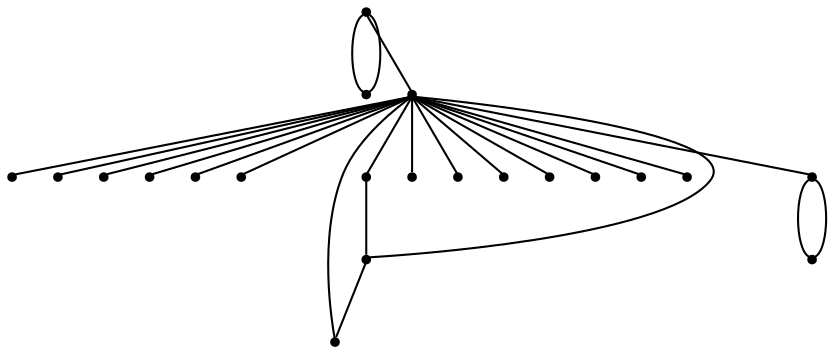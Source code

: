 graph {
  node [shape=point,comment="{\"directed\":false,\"doi\":\"10.1007/978-3-319-73915-1_7\",\"figure\":\"3 (2)\"}"]

  v0 [pos="1093.4408681892323,327.63808795435705"]
  v1 [pos="1093.9096420045014,439.9447944069723"]
  v2 [pos="943.6127574063315,439.945509767904"]
  v3 [pos="1018.412290057508,365.14970758739776"]
  v4 [pos="1018.876867037209,439.9447944069723"]
  v5 [pos="1056.1641295547852,477.46452146390635"]
  v6 [pos="981.1312909990751,365.15275979404"]
  v7 [pos="981.3625938684512,439.9447944069723"]
  v8 [pos="868.8155139381922,365.14970758739776"]
  v9 [pos="887.3413317560905,627.5229862659037"]
  v10 [pos="943.3794832960068,402.6637435506969"]
  v11 [pos="906.333983942518,402.6637435506969"]
  v12 [pos="905.8630163268385,514.7393725254396"]
  v13 [pos="906.333983942518,439.9447944069723"]
  v14 [pos="868.5821444452408,514.7393725254396"]
  v15 [pos="868.8155139381922,439.9447944069723"]
  v16 [pos="831.0678076880654,327.6388510060176"]
  v17 [pos="831.3032755988007,514.7393725254396"]
  v18 [pos="831.3032755988007,439.9447944069723"]
  v19 [pos="793.7868722180501,327.63808795435705"]
  v20 [pos="793.7868722180501,439.9447944069723"]

  v19 -- v20 [id="-11",pos="793.7868722180501,327.63808795435705 793.0846653214122,327.40179629013755 793.0846653214122,327.40179629013755 793.0846653214122,327.40179629013755 793.0846653214122,627.5209514614755 793.0846653214122,627.5209514614755 793.0846653214122,627.5209514614755 794.0223401287855,627.5209514614755 794.0223401287855,627.5209514614755 794.0223401287855,627.5209514614755 794.0223401287855,440.4142619411307 794.0223401287855,440.4142619411307 794.0223401287855,440.4142619411307 793.5514043073148,440.4142619411307 793.5514043073148,440.4142619411307 793.5514043073148,440.4142619411307 793.7868722180501,439.9447944069723 793.7868722180501,439.9447944069723 793.7868722180501,439.9447944069723"]
  v20 -- v19 [id="-12",pos="793.7868722180501,439.9447944069723 793.5514043073148,439.4766304194006 793.5514043073148,439.4766304194006 793.5514043073148,439.4766304194006 794.0223401287855,439.4766304194006 794.0223401287855,439.4766304194006 794.0223401287855,439.4766304194006 793.7868722180501,327.63808795435705 793.7868722180501,327.63808795435705 793.7868722180501,327.63808795435705"]
  v2 -- v16 [id="-26",pos="943.6127574063315,439.945509767904 831.0678076880654,327.6388510060176 831.0678076880654,327.6388510060176 831.0678076880654,327.6388510060176"]
  v2 -- v19 [id="-28",pos="943.6127574063315,439.945509767904 793.7868722180501,327.63808795435705 793.7868722180501,327.63808795435705 793.7868722180501,327.63808795435705"]
  v2 -- v17 [id="-30",pos="943.6127574063315,439.945509767904 831.3032755988007,514.7393725254396 831.3032755988007,514.7393725254396 831.3032755988007,514.7393725254396"]
  v2 -- v18 [id="-35",pos="943.6127574063315,439.945509767904 831.3032755988007,439.9447944069723 831.3032755988007,439.9447944069723 831.3032755988007,439.9447944069723"]
  v2 -- v14 [id="-52",pos="943.6127574063315,439.945509767904 868.5821444452408,514.7393725254396 868.5821444452408,514.7393725254396 868.5821444452408,514.7393725254396"]
  v2 -- v8 [id="-56",pos="943.6127574063315,439.945509767904 868.8155139381922,365.14970758739776 868.8155139381922,365.14970758739776 868.8155139381922,365.14970758739776"]
  v2 -- v15 [id="-58",pos="943.6127574063315,439.945509767904 868.8155139381922,439.9447944069723 868.8155139381922,439.9447944069723 868.8155139381922,439.9447944069723"]
  v2 -- v12 [id="-67",pos="943.6127574063315,439.945509767904 905.8630163268385,514.7393725254396 905.8630163268385,514.7393725254396 905.8630163268385,514.7393725254396"]
  v2 -- v11 [id="-82",pos="943.6127574063315,439.945509767904 906.333983942518,402.6637435506969 906.333983942518,402.6637435506969 906.333983942518,402.6637435506969"]
  v2 -- v13 [id="-88",pos="943.6127574063315,439.945509767904 906.333983942518,439.9447944069723 906.333983942518,439.9447944069723 906.333983942518,439.9447944069723"]
  v9 -- v10 [id="-102",pos="887.3413317560905,627.5229862659037 943.3794832960068,402.6637435506969 943.3794832960068,402.6637435506969 943.3794832960068,402.6637435506969"]
  v10 -- v11 [id="-103",pos="943.3794832960068,402.6637435506969 906.333983942518,402.6637435506969 906.333983942518,402.6637435506969 906.333983942518,402.6637435506969"]
  v10 -- v2 [id="-110",pos="943.3794832960068,402.6637435506969 943.6127574063315,439.945509767904 943.6127574063315,439.945509767904 943.6127574063315,439.945509767904"]
  v2 -- v9 [id="-114",pos="943.6127574063315,439.945509767904 887.3413317560905,627.5229862659037 887.3413317560905,627.5229862659037 887.3413317560905,627.5229862659037"]
  v2 -- v7 [id="-123",pos="943.6127574063315,439.945509767904 981.3625938684512,439.9447944069723 981.3625938684512,439.9447944069723 981.3625938684512,439.9447944069723"]
  v2 -- v6 [id="-125",pos="943.6127574063315,439.945509767904 981.1312909990751,365.15275979404 981.1312909990751,365.15275979404 981.1312909990751,365.15275979404"]
  v2 -- v5 [id="-133",pos="943.6127574063315,439.945509767904 1056.1641295547852,477.46452146390635 1056.1641295547852,477.46452146390635 1056.1641295547852,477.46452146390635"]
  v2 -- v3 [id="-137",pos="943.6127574063315,439.945509767904 1018.412290057508,365.14970758739776 1018.412290057508,365.14970758739776 1018.412290057508,365.14970758739776"]
  v2 -- v4 [id="-140",pos="943.6127574063315,439.945509767904 1018.876867037209,439.9447944069723 1018.876867037209,439.9447944069723 1018.876867037209,439.9447944069723"]
  v0 -- v1 [id="-152",pos="1093.4408681892323,327.63808795435705 1093.2074986962812,477.4615010510833 1093.2074986962812,477.4615010510833 1093.2074986962812,477.4615010510833 1094.1451735036544,477.4615010510833 1094.1451735036544,477.4615010510833 1094.1451735036544,477.4615010510833 1094.1451735036544,440.41022412609357 1094.1451735036544,440.41022412609357 1094.1451735036544,440.41022412609357 1093.6742376821837,440.41022412609357 1093.6742376821837,440.41022412609357 1093.6742376821837,440.41022412609357 1093.9096420045014,439.9447944069723 1093.9096420045014,439.9447944069723 1093.9096420045014,439.9447944069723"]
  v0 -- v2 [id="-153",pos="1093.4408681892323,327.63808795435705 943.6127574063315,439.945509767904 943.6127574063315,439.945509767904 943.6127574063315,439.945509767904"]
  v1 -- v0 [id="-154",pos="1093.9096420045014,439.9447944069723 1093.6742376821837,439.47675759467734 1093.6742376821837,439.47675759467734 1093.6742376821837,439.47675759467734 1094.1451735036544,439.47675759467734 1094.1451735036544,439.47675759467734 1094.1451735036544,439.47675759467734 1094.1451735036544,327.40192346541437 1094.1451735036544,327.40192346541437 1094.1451735036544,327.40192346541437 1093.4408681892323,327.63808795435705 1093.4408681892323,327.63808795435705 1093.4408681892323,327.63808795435705"]
}